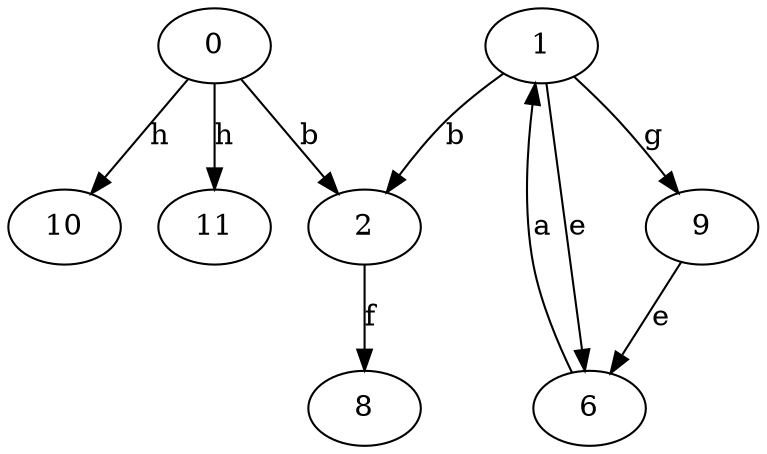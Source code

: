 strict digraph  {
0;
1;
2;
6;
8;
9;
10;
11;
0 -> 2  [label=b];
0 -> 10  [label=h];
0 -> 11  [label=h];
1 -> 2  [label=b];
1 -> 6  [label=e];
1 -> 9  [label=g];
2 -> 8  [label=f];
6 -> 1  [label=a];
9 -> 6  [label=e];
}
